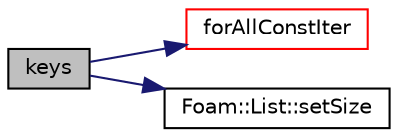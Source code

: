 digraph "keys"
{
  bgcolor="transparent";
  edge [fontname="Helvetica",fontsize="10",labelfontname="Helvetica",labelfontsize="10"];
  node [fontname="Helvetica",fontsize="10",shape=record];
  rankdir="LR";
  Node26159 [label="keys",height=0.2,width=0.4,color="black", fillcolor="grey75", style="filled", fontcolor="black"];
  Node26159 -> Node26160 [color="midnightblue",fontsize="10",style="solid",fontname="Helvetica"];
  Node26160 [label="forAllConstIter",height=0.2,width=0.4,color="red",URL="$a39311.html#ae21e2836509b0fa7f7cedf6493b11b09"];
  Node26159 -> Node26334 [color="midnightblue",fontsize="10",style="solid",fontname="Helvetica"];
  Node26334 [label="Foam::List::setSize",height=0.2,width=0.4,color="black",URL="$a26833.html#aedb985ffeaf1bdbfeccc2a8730405703",tooltip="Reset size of List. "];
}
